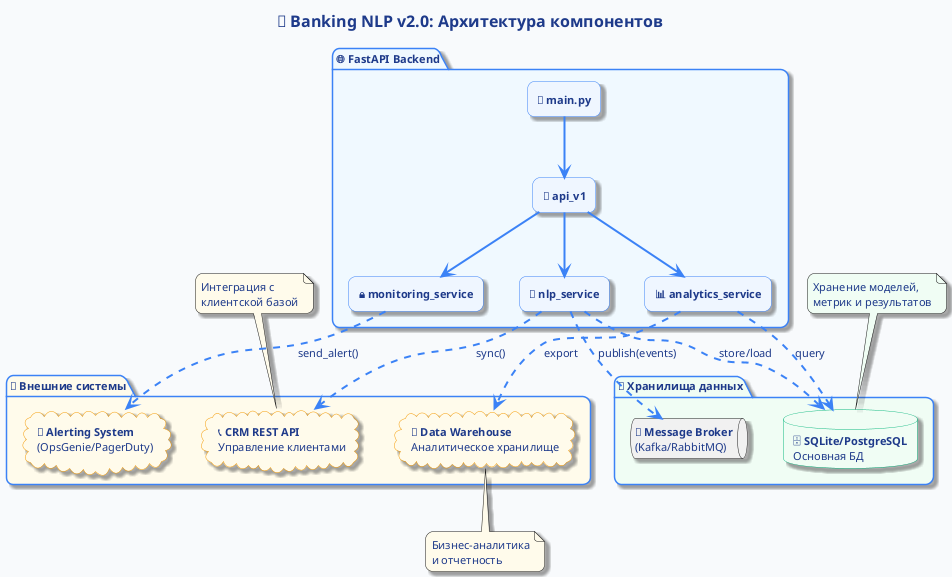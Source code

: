 @startuml
!define BANKING_BLUE #1E3A8A
!define BANKING_LIGHT_BLUE #3B82F6
!define BANKING_GREEN #059669
!define BANKING_LIGHT_GREEN #10B981
!define BANKING_ORANGE #EA580C
!define BANKING_YELLOW #F59E0B

title <size:16><color:#1E3A8A><b>🏦 Banking NLP v2.0: Архитектура компонентов</b></color></size>

skinparam backgroundColor #F8FAFC
skinparam handwritten false
skinparam roundcorner 15
skinparam shadowing true
skinparam defaultFontName "Segoe UI"
skinparam defaultFontSize 11
skinparam defaultFontColor #1E3A8A

skinparam componentStyle rectangle
skinparam ComponentBackgroundColor #EFF6FF
skinparam ComponentBorderColor #3B82F6
skinparam ComponentFontColor #1E3A8A
skinparam ComponentFontSize 11
skinparam ComponentFontStyle bold

skinparam PackageBackgroundColor #F0F9FF
skinparam PackageBorderColor #3B82F6
skinparam PackageFontColor #1E3A8A
skinparam PackageFontStyle bold

skinparam DatabaseBackgroundColor #F0FDF4
skinparam DatabaseBorderColor #10B981
skinparam CloudBackgroundColor #FFFBEB
skinparam CloudBorderColor #F59E0B

skinparam ArrowColor #3B82F6
skinparam ArrowThickness 2

package "🌐 **FastAPI Backend**" #F0F9FF {
  [🚀 main.py] as MAIN
  [📡 api_v1] as API
  [🧠 nlp_service] as NLP
  [📊 analytics_service] as ANALYTICS
  [🔒 monitoring_service] as MONITOR
  
  MAIN --> API
  API --> NLP
  API --> ANALYTICS
  API --> MONITOR
}

package "💾 **Хранилища данных**" #F0FDF4 {
  database "🗄️ **SQLite/PostgreSQL**\nОсновная БД" as DB
  queue "📨 **Message Broker**\n(Kafka/RabbitMQ)" as MQ
}

package "🏢 **Внешние системы**" #FFFBEB {
  cloud "📞 **CRM REST API**\nУправление клиентами" as CRM
  cloud "🏦 **Data Warehouse**\nАналитическое хранилище" as DWH
  cloud "🚨 **Alerting System**\n(OpsGenie/PagerDuty)" as ALERT
}

NLP ..> DB : store/load
ANALYTICS ..> DB : query
ANALYTICS ..> DWH : export
NLP ..> CRM : sync()
MONITOR ..> ALERT : send_alert()
NLP ..> MQ : publish(events)

note top of DB #F0FDF4 : Хранение моделей,\nметрик и результатов
note top of CRM #FFFBEB : Интеграция с\nклиентской базой
note bottom of DWH #FFFBEB : Бизнес-аналитика\nи отчетность
@enduml
